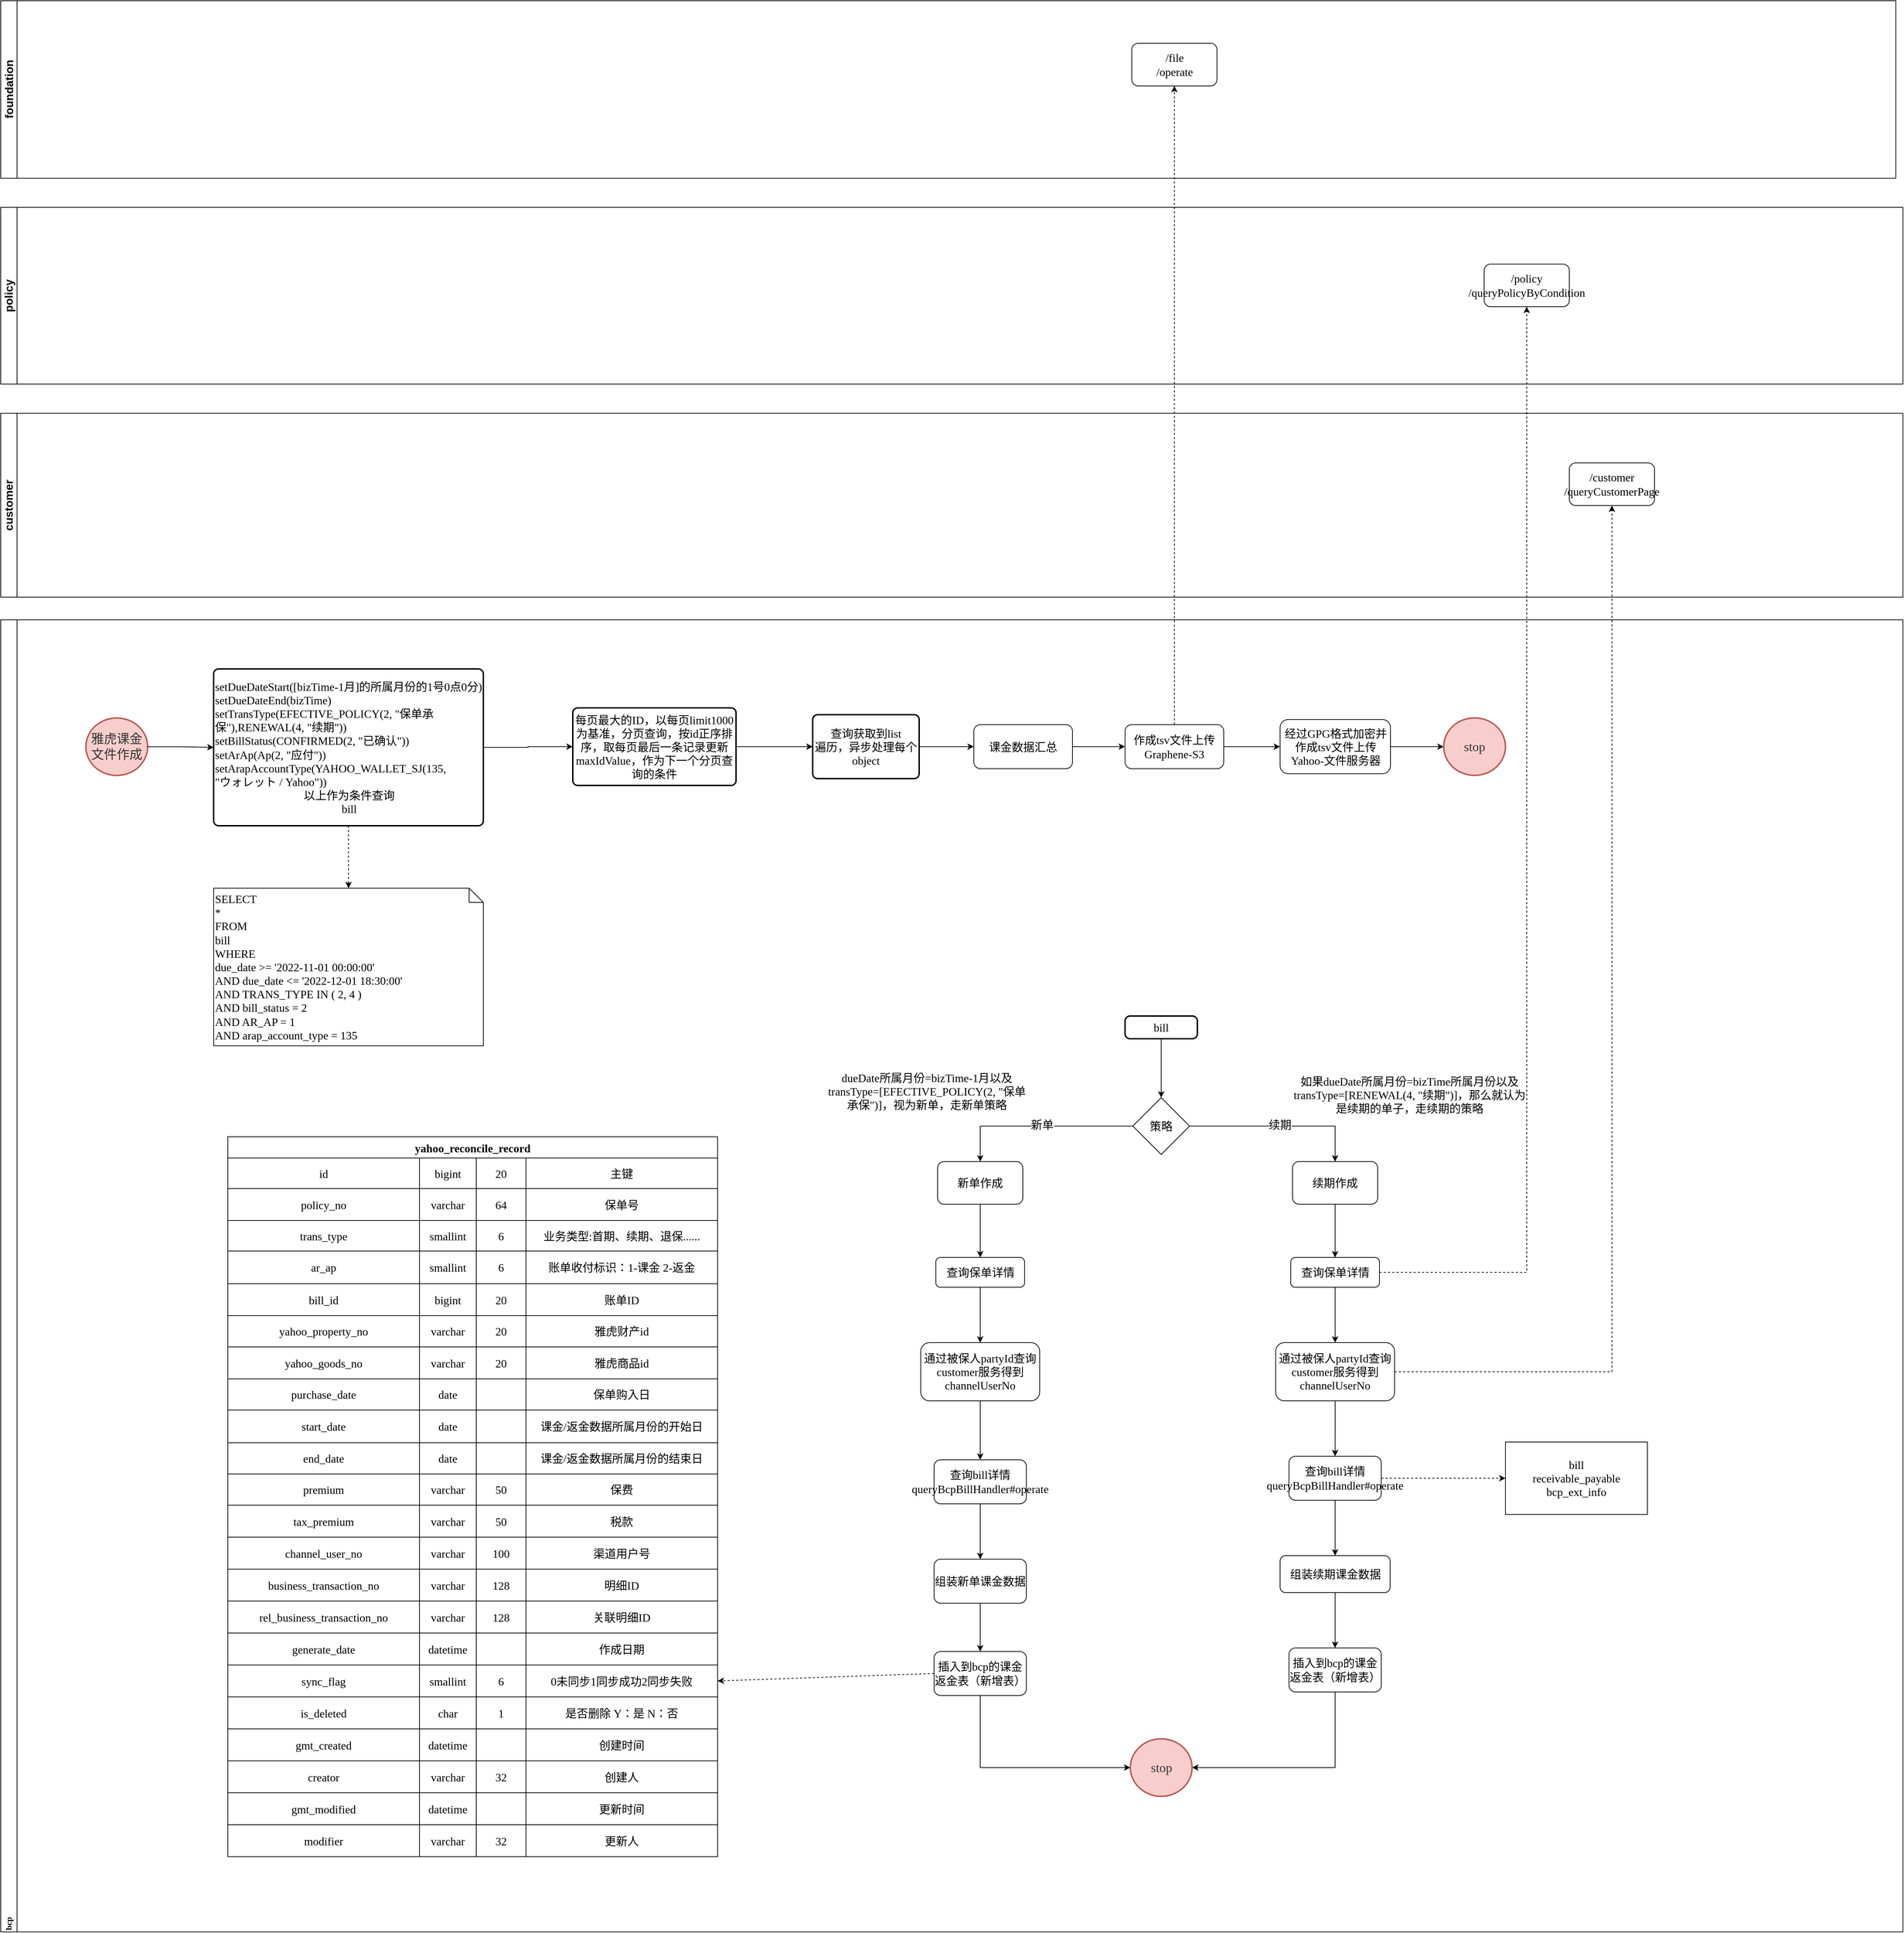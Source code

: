 <mxfile version="20.5.3" type="embed"><diagram name="Page-1" id="c7558073-3199-34d8-9f00-42111426c3f3"><mxGraphModel dx="5940" dy="5294" grid="1" gridSize="10" guides="1" tooltips="1" connect="1" arrows="1" fold="1" page="1" pageScale="1" pageWidth="826" pageHeight="1169" background="none" math="0" shadow="0"><root><mxCell id="0"/><mxCell id="1" parent="0"/><UserObject label="bcp" id="98"><mxCell style="swimlane;horizontal=0;whiteSpace=wrap;html=1;fontFamily=Lucida Console;verticalAlign=middle;align=left;" parent="1" vertex="1"><mxGeometry x="20" y="762" width="2680" height="1848" as="geometry"/></mxCell></UserObject><mxCell id="239" style="edgeStyle=orthogonalEdgeStyle;rounded=0;orthogonalLoop=1;jettySize=auto;html=1;entryX=0.5;entryY=0;entryDx=0;entryDy=0;fontSize=16;fontFamily=Lucida Console;" parent="98" source="230" target="238" edge="1"><mxGeometry relative="1" as="geometry"/></mxCell><mxCell id="240" value="&lt;font style=&quot;font-size: 16px;&quot;&gt;新单&lt;/font&gt;" style="edgeLabel;html=1;align=center;verticalAlign=middle;resizable=0;points=[];" parent="239" vertex="1" connectable="0"><mxGeometry x="-0.034" y="-2" relative="1" as="geometry"><mxPoint as="offset"/></mxGeometry></mxCell><mxCell id="242" style="edgeStyle=orthogonalEdgeStyle;rounded=0;orthogonalLoop=1;jettySize=auto;html=1;exitX=1;exitY=0.5;exitDx=0;exitDy=0;entryX=0.5;entryY=0;entryDx=0;entryDy=0;" parent="98" source="230" target="241" edge="1"><mxGeometry relative="1" as="geometry"/></mxCell><mxCell id="243" value="&lt;font face=&quot;Lucida Console&quot; style=&quot;font-size: 16px;&quot;&gt;续期&lt;/font&gt;" style="edgeLabel;html=1;align=center;verticalAlign=middle;resizable=0;points=[];" parent="242" vertex="1" connectable="0"><mxGeometry x="-0.004" y="2" relative="1" as="geometry"><mxPoint as="offset"/></mxGeometry></mxCell><mxCell id="230" value="策略" style="rhombus;whiteSpace=wrap;html=1;fontSize=16;fontFamily=Lucida Console;" parent="98" vertex="1"><mxGeometry x="1595" y="673" width="80" height="80" as="geometry"/></mxCell><mxCell id="237" style="edgeStyle=orthogonalEdgeStyle;rounded=0;orthogonalLoop=1;jettySize=auto;html=1;entryX=0.5;entryY=0;entryDx=0;entryDy=0;exitX=0.5;exitY=1;exitDx=0;exitDy=0;" parent="98" source="256" target="230" edge="1"><mxGeometry relative="1" as="geometry"><mxPoint x="1635.1" y="625" as="sourcePoint"/></mxGeometry></mxCell><mxCell id="259" value="" style="edgeStyle=orthogonalEdgeStyle;rounded=0;orthogonalLoop=1;jettySize=auto;html=1;fontSize=16;" parent="98" source="238" target="258" edge="1"><mxGeometry relative="1" as="geometry"/></mxCell><mxCell id="238" value="新单作成" style="rounded=1;whiteSpace=wrap;html=1;fontFamily=Lucida Console;fontSize=16;" parent="98" vertex="1"><mxGeometry x="1320" y="763" width="120" height="60" as="geometry"/></mxCell><mxCell id="245" style="edgeStyle=orthogonalEdgeStyle;rounded=0;orthogonalLoop=1;jettySize=auto;html=1;entryX=0.5;entryY=0;entryDx=0;entryDy=0;" parent="98" source="241" target="428" edge="1"><mxGeometry relative="1" as="geometry"><mxPoint x="1880" y="898" as="targetPoint"/></mxGeometry></mxCell><mxCell id="241" value="续期作成" style="rounded=1;whiteSpace=wrap;html=1;fontSize=16;fontFamily=Lucida Console;" parent="98" vertex="1"><mxGeometry x="1820" y="763" width="120" height="60" as="geometry"/></mxCell><mxCell id="432" value="" style="edgeStyle=none;rounded=0;orthogonalLoop=1;jettySize=auto;html=1;fontFamily=Lucida Console;fontSize=16;" parent="98" source="248" target="253" edge="1"><mxGeometry relative="1" as="geometry"/></mxCell><mxCell id="248" value="课金数据汇总" style="rounded=1;whiteSpace=wrap;html=1;fontSize=16;fontFamily=Lucida Console;" parent="98" vertex="1"><mxGeometry x="1371" y="147.58" width="139" height="62" as="geometry"/></mxCell><mxCell id="221" value="&lt;font color=&quot;#323232&quot;&gt;&lt;span style=&quot;font-size: 18px; background-color: rgba(255, 255, 255, 0.01);&quot;&gt;雅虎课金文件作成&lt;/span&gt;&lt;/font&gt;" style="strokeWidth=2;html=1;shape=mxgraph.flowchart.start_2;whiteSpace=wrap;fillColor=#f8cecc;strokeColor=#b85450;fontFamily=Lucida Console;" parent="98" vertex="1"><mxGeometry x="120" y="138.2" width="87" height="81" as="geometry"/></mxCell><mxCell id="223" style="edgeStyle=orthogonalEdgeStyle;rounded=0;orthogonalLoop=1;jettySize=auto;html=1;entryX=0;entryY=0.5;entryDx=0;entryDy=0;" parent="98" source="221" target="270" edge="1"><mxGeometry relative="1" as="geometry"><mxPoint x="303" y="142" as="targetPoint"/></mxGeometry></mxCell><mxCell id="433" value="" style="edgeStyle=none;rounded=0;orthogonalLoop=1;jettySize=auto;html=1;fontFamily=Lucida Console;fontSize=16;" parent="98" source="253" target="254" edge="1"><mxGeometry relative="1" as="geometry"/></mxCell><mxCell id="253" value="作成tsv文件上传Graphene-S3" style="rounded=1;whiteSpace=wrap;html=1;fontSize=16;fontFamily=Lucida Console;" parent="98" vertex="1"><mxGeometry x="1584.07" y="147.58" width="139" height="62" as="geometry"/></mxCell><mxCell id="438" value="" style="edgeStyle=orthogonalEdgeStyle;rounded=0;orthogonalLoop=1;jettySize=auto;html=1;fontFamily=Lucida Console;fontSize=16;" parent="98" source="254" target="437" edge="1"><mxGeometry relative="1" as="geometry"/></mxCell><mxCell id="254" value="经过GPG格式加密并作成tsv文件上传Yahoo-文件服务器" style="rounded=1;whiteSpace=wrap;html=1;fontSize=16;fontFamily=Lucida Console;" parent="98" vertex="1"><mxGeometry x="1802.5" y="140.35" width="155.5" height="76.43" as="geometry"/></mxCell><mxCell id="256" value="&lt;div class=&quot;mind-clipboard&quot; style=&quot;font-size: 16px;&quot;&gt;&lt;div style=&quot;font-size: 16px;&quot;&gt;bill&lt;/div&gt;&lt;/div&gt;" style="rounded=1;whiteSpace=wrap;html=1;absoluteArcSize=1;arcSize=14;strokeWidth=2;fontFamily=Lucida Console;fontSize=16;" parent="98" vertex="1"><mxGeometry x="1584.07" y="558" width="101.87" height="32" as="geometry"/></mxCell><mxCell id="403" value="" style="edgeStyle=orthogonalEdgeStyle;rounded=0;orthogonalLoop=1;jettySize=auto;html=1;fontFamily=Lucida Console;fontSize=13;" parent="98" source="258" target="402" edge="1"><mxGeometry relative="1" as="geometry"/></mxCell><mxCell id="258" value="查询保单详情" style="rounded=1;whiteSpace=wrap;html=1;fontFamily=Lucida Console;fontSize=16;" parent="98" vertex="1"><mxGeometry x="1317.5" y="898" width="125" height="42" as="geometry"/></mxCell><mxCell id="453" value="" style="rounded=0;orthogonalLoop=1;jettySize=auto;html=1;fontFamily=Lucida Console;fontSize=16;dashed=1;" parent="98" source="270" target="452" edge="1"><mxGeometry relative="1" as="geometry"/></mxCell><mxCell id="270" value="&lt;div class=&quot;mind-clipboard&quot; style=&quot;font-size: 16px;&quot;&gt;setDueDateStart([bizTime-1月]的所属月份的1号0点0分)&lt;br&gt;setDueDateEnd(bizTime)&lt;br&gt;setTransType(EFECTIVE_POLICY(2, &quot;保单承保&quot;),RENEWAL(4, &quot;续期&quot;))&lt;div style=&quot;font-size: 16px;&quot;&gt;setBillStatus(CONFIRMED(2, &quot;已确认&quot;))&lt;br&gt;setArAp(Ap(2, &quot;应付&quot;))&lt;br style=&quot;font-size: 16px;&quot;&gt;&lt;/div&gt;&lt;div style=&quot;font-size: 16px;&quot;&gt;setArapAccountType(YAHOO_WALLET_SJ(135,&lt;br&gt;&quot;ウォレット / Yahoo&quot;))&lt;br style=&quot;font-size: 16px;&quot;&gt;&lt;/div&gt;&lt;div style=&quot;text-align: center; font-size: 16px;&quot;&gt;以上作为条件查询&lt;/div&gt;&lt;div style=&quot;text-align: center; font-size: 16px;&quot;&gt;bill&lt;/div&gt;&lt;/div&gt;" style="rounded=1;whiteSpace=wrap;html=1;absoluteArcSize=1;arcSize=14;strokeWidth=2;fontFamily=Lucida Console;align=left;fontSize=16;" parent="98" vertex="1"><mxGeometry x="300" y="69.16" width="380" height="220.84" as="geometry"/></mxCell><mxCell id="272" value="&lt;div class=&quot;mind-clipboard&quot; style=&quot;font-size: 16px;&quot;&gt;&lt;div class=&quot;mind-clipboard&quot; style=&quot;font-size: 16px;&quot;&gt;每页最大的ID，以每页limit1000为基准，分页查询，按id正序排序，取每页最后一条记录更新maxIdValue，作为下一个分页查询的条件&lt;br style=&quot;font-size: 16px;&quot;&gt;&lt;/div&gt;&lt;/div&gt;" style="rounded=1;whiteSpace=wrap;html=1;absoluteArcSize=1;arcSize=14;strokeWidth=2;fontFamily=Lucida Console;fontSize=16;" parent="98" vertex="1"><mxGeometry x="806" y="123.95" width="230" height="109.25" as="geometry"/></mxCell><mxCell id="269" style="edgeStyle=orthogonalEdgeStyle;rounded=0;orthogonalLoop=1;jettySize=auto;html=1;entryX=0;entryY=0.5;entryDx=0;entryDy=0;" parent="98" source="270" target="272" edge="1"><mxGeometry relative="1" as="geometry"/></mxCell><mxCell id="431" value="" style="edgeStyle=none;rounded=0;orthogonalLoop=1;jettySize=auto;html=1;fontFamily=Lucida Console;fontSize=16;" parent="98" source="273" target="248" edge="1"><mxGeometry relative="1" as="geometry"/></mxCell><mxCell id="273" value="&lt;div class=&quot;mind-clipboard&quot; style=&quot;font-size: 16px;&quot;&gt;查询获取到list&lt;div style=&quot;font-size: 16px;&quot;&gt;遍历，异步处理每个object&lt;/div&gt;&lt;/div&gt;" style="rounded=1;whiteSpace=wrap;html=1;absoluteArcSize=1;arcSize=14;strokeWidth=2;fontFamily=Lucida Console;fontSize=16;" parent="98" vertex="1"><mxGeometry x="1144" y="133.57" width="150" height="90" as="geometry"/></mxCell><mxCell id="271" value="" style="edgeStyle=orthogonalEdgeStyle;rounded=0;orthogonalLoop=1;jettySize=auto;html=1;" parent="98" source="272" target="273" edge="1"><mxGeometry relative="1" as="geometry"/></mxCell><mxCell id="274" value="dueDate所属月份=bizTime-1月以及transType=[EFECTIVE_POLICY(2, &quot;保单承保&quot;)]，视为新单，走新单策略" style="text;html=1;strokeColor=none;fillColor=none;align=center;verticalAlign=middle;whiteSpace=wrap;rounded=0;fontSize=16;fontFamily=Lucida Console;" parent="98" vertex="1"><mxGeometry x="1160" y="603" width="290" height="122" as="geometry"/></mxCell><mxCell id="275" value="如果dueDate所属月份=bizTime所属月份以及transType=[RENEWAL(4, &quot;续期&quot;)]，那么就认为是续期的单子，走续期的策略" style="text;html=1;strokeColor=none;fillColor=none;align=center;verticalAlign=middle;whiteSpace=wrap;rounded=0;fontSize=16;fontFamily=Lucida Console;" parent="98" vertex="1"><mxGeometry x="1820" y="613" width="330" height="112" as="geometry"/></mxCell><mxCell id="276" value="yahoo_reconcile_record" style="shape=table;startSize=30;container=1;collapsible=0;childLayout=tableLayout;fontStyle=1;align=center;fontFamily=Lucida Console;fontSize=16;" parent="98" vertex="1"><mxGeometry x="320" y="728" width="690" height="1014" as="geometry"/></mxCell><mxCell id="277" value="" style="shape=tableRow;horizontal=0;startSize=0;swimlaneHead=0;swimlaneBody=0;top=0;left=0;bottom=0;right=0;collapsible=0;dropTarget=0;fillColor=none;points=[[0,0.5],[1,0.5]];portConstraint=eastwest;fontFamily=Lucida Console;fontSize=16;" parent="276" vertex="1"><mxGeometry y="30" width="690" height="43" as="geometry"/></mxCell><mxCell id="278" value="&lt;table width=&quot;108&quot; cellspacing=&quot;0&quot; cellpadding=&quot;0&quot; border=&quot;0&quot;&gt;&lt;tbody&gt;&lt;tr style=&quot;height:14.4pt&quot; height=&quot;19&quot;&gt;&lt;td style=&quot;height:14.4pt;width:81pt&quot; width=&quot;108&quot; height=&quot;19&quot;&gt;id&lt;/td&gt;&lt;/tr&gt;&lt;/tbody&gt;&lt;/table&gt;" style="shape=partialRectangle;html=1;whiteSpace=wrap;connectable=0;fillColor=none;top=0;left=0;bottom=0;right=0;overflow=hidden;fontFamily=Lucida Console;fontSize=16;" parent="277" vertex="1"><mxGeometry width="270" height="43" as="geometry"><mxRectangle width="270" height="43" as="alternateBounds"/></mxGeometry></mxCell><mxCell id="279" value="bigint" style="shape=partialRectangle;html=1;whiteSpace=wrap;connectable=0;fillColor=none;top=0;left=0;bottom=0;right=0;overflow=hidden;fontFamily=Lucida Console;fontSize=16;" parent="277" vertex="1"><mxGeometry x="270" width="80" height="43" as="geometry"><mxRectangle width="80" height="43" as="alternateBounds"/></mxGeometry></mxCell><mxCell id="280" value="20" style="shape=partialRectangle;html=1;whiteSpace=wrap;connectable=0;fillColor=none;top=0;left=0;bottom=0;right=0;overflow=hidden;fontFamily=Lucida Console;fontSize=16;" parent="277" vertex="1"><mxGeometry x="350" width="70" height="43" as="geometry"><mxRectangle width="70" height="43" as="alternateBounds"/></mxGeometry></mxCell><mxCell id="293" value="主键" style="shape=partialRectangle;html=1;whiteSpace=wrap;connectable=0;fillColor=none;top=0;left=0;bottom=0;right=0;overflow=hidden;fontFamily=Lucida Console;fontSize=16;" parent="277" vertex="1"><mxGeometry x="420" width="270" height="43" as="geometry"><mxRectangle width="270" height="43" as="alternateBounds"/></mxGeometry></mxCell><mxCell id="281" value="" style="shape=tableRow;horizontal=0;startSize=0;swimlaneHead=0;swimlaneBody=0;top=0;left=0;bottom=0;right=0;collapsible=0;dropTarget=0;fillColor=none;points=[[0,0.5],[1,0.5]];portConstraint=eastwest;fontFamily=Lucida Console;fontSize=16;" parent="276" vertex="1"><mxGeometry y="73" width="690" height="45" as="geometry"/></mxCell><mxCell id="282" value="policy_no" style="shape=partialRectangle;html=1;whiteSpace=wrap;connectable=0;fillColor=none;top=0;left=0;bottom=0;right=0;overflow=hidden;fontFamily=Lucida Console;fontSize=16;" parent="281" vertex="1"><mxGeometry width="270" height="45" as="geometry"><mxRectangle width="270" height="45" as="alternateBounds"/></mxGeometry></mxCell><mxCell id="283" value="varchar" style="shape=partialRectangle;html=1;whiteSpace=wrap;connectable=0;fillColor=none;top=0;left=0;bottom=0;right=0;overflow=hidden;fontFamily=Lucida Console;fontSize=16;" parent="281" vertex="1"><mxGeometry x="270" width="80" height="45" as="geometry"><mxRectangle width="80" height="45" as="alternateBounds"/></mxGeometry></mxCell><mxCell id="284" value="64" style="shape=partialRectangle;html=1;whiteSpace=wrap;connectable=0;fillColor=none;top=0;left=0;bottom=0;right=0;overflow=hidden;fontFamily=Lucida Console;fontSize=16;" parent="281" vertex="1"><mxGeometry x="350" width="70" height="45" as="geometry"><mxRectangle width="70" height="45" as="alternateBounds"/></mxGeometry></mxCell><mxCell id="294" value="保单号" style="shape=partialRectangle;html=1;whiteSpace=wrap;connectable=0;fillColor=none;top=0;left=0;bottom=0;right=0;overflow=hidden;fontFamily=Lucida Console;fontSize=16;" parent="281" vertex="1"><mxGeometry x="420" width="270" height="45" as="geometry"><mxRectangle width="270" height="45" as="alternateBounds"/></mxGeometry></mxCell><mxCell id="285" value="" style="shape=tableRow;horizontal=0;startSize=0;swimlaneHead=0;swimlaneBody=0;top=0;left=0;bottom=0;right=0;collapsible=0;dropTarget=0;fillColor=none;points=[[0,0.5],[1,0.5]];portConstraint=eastwest;fontFamily=Lucida Console;fontSize=16;" parent="276" vertex="1"><mxGeometry y="118" width="690" height="43" as="geometry"/></mxCell><mxCell id="286" value="&lt;table width=&quot;108&quot; cellspacing=&quot;0&quot; cellpadding=&quot;0&quot; border=&quot;0&quot;&gt;&lt;tbody&gt;&lt;tr style=&quot;height:14.4pt&quot; height=&quot;19&quot;&gt;  &lt;td style=&quot;height:14.4pt;width:81pt&quot; width=&quot;108&quot; height=&quot;19&quot;&gt;trans_type&lt;/td&gt;&lt;/tr&gt;&lt;/tbody&gt;&lt;/table&gt;" style="shape=partialRectangle;html=1;whiteSpace=wrap;connectable=0;fillColor=none;top=0;left=0;bottom=0;right=0;overflow=hidden;fontFamily=Lucida Console;fontSize=16;" parent="285" vertex="1"><mxGeometry width="270" height="43" as="geometry"><mxRectangle width="270" height="43" as="alternateBounds"/></mxGeometry></mxCell><mxCell id="287" value="smallint" style="shape=partialRectangle;html=1;whiteSpace=wrap;connectable=0;fillColor=none;top=0;left=0;bottom=0;right=0;overflow=hidden;fontFamily=Lucida Console;fontSize=16;" parent="285" vertex="1"><mxGeometry x="270" width="80" height="43" as="geometry"><mxRectangle width="80" height="43" as="alternateBounds"/></mxGeometry></mxCell><mxCell id="288" value="6" style="shape=partialRectangle;html=1;whiteSpace=wrap;connectable=0;fillColor=none;top=0;left=0;bottom=0;right=0;overflow=hidden;fontFamily=Lucida Console;fontSize=16;" parent="285" vertex="1"><mxGeometry x="350" width="70" height="43" as="geometry"><mxRectangle width="70" height="43" as="alternateBounds"/></mxGeometry></mxCell><mxCell id="295" value="业务类型:首期、续期、退保......" style="shape=partialRectangle;html=1;whiteSpace=wrap;connectable=0;fillColor=none;top=0;left=0;bottom=0;right=0;overflow=hidden;fontFamily=Lucida Console;fontSize=16;" parent="285" vertex="1"><mxGeometry x="420" width="270" height="43" as="geometry"><mxRectangle width="270" height="43" as="alternateBounds"/></mxGeometry></mxCell><mxCell id="296" style="shape=tableRow;horizontal=0;startSize=0;swimlaneHead=0;swimlaneBody=0;top=0;left=0;bottom=0;right=0;collapsible=0;dropTarget=0;fillColor=none;points=[[0,0.5],[1,0.5]];portConstraint=eastwest;fontFamily=Lucida Console;fontSize=16;" parent="276" vertex="1"><mxGeometry y="161" width="690" height="46" as="geometry"/></mxCell><mxCell id="297" value="ar_ap" style="shape=partialRectangle;html=1;whiteSpace=wrap;connectable=0;fillColor=none;top=0;left=0;bottom=0;right=0;overflow=hidden;fontFamily=Lucida Console;fontSize=16;" parent="296" vertex="1"><mxGeometry width="270" height="46" as="geometry"><mxRectangle width="270" height="46" as="alternateBounds"/></mxGeometry></mxCell><mxCell id="298" value="smallint" style="shape=partialRectangle;html=1;whiteSpace=wrap;connectable=0;fillColor=none;top=0;left=0;bottom=0;right=0;overflow=hidden;fontFamily=Lucida Console;fontSize=16;" parent="296" vertex="1"><mxGeometry x="270" width="80" height="46" as="geometry"><mxRectangle width="80" height="46" as="alternateBounds"/></mxGeometry></mxCell><mxCell id="299" value="6" style="shape=partialRectangle;html=1;whiteSpace=wrap;connectable=0;fillColor=none;top=0;left=0;bottom=0;right=0;overflow=hidden;fontFamily=Lucida Console;fontSize=16;" parent="296" vertex="1"><mxGeometry x="350" width="70" height="46" as="geometry"><mxRectangle width="70" height="46" as="alternateBounds"/></mxGeometry></mxCell><mxCell id="300" value="账单收付标识：1-课金 2-返金" style="shape=partialRectangle;html=1;whiteSpace=wrap;connectable=0;fillColor=none;top=0;left=0;bottom=0;right=0;overflow=hidden;fontFamily=Lucida Console;fontSize=16;" parent="296" vertex="1"><mxGeometry x="420" width="270" height="46" as="geometry"><mxRectangle width="270" height="46" as="alternateBounds"/></mxGeometry></mxCell><mxCell id="301" style="shape=tableRow;horizontal=0;startSize=0;swimlaneHead=0;swimlaneBody=0;top=0;left=0;bottom=0;right=0;collapsible=0;dropTarget=0;fillColor=none;points=[[0,0.5],[1,0.5]];portConstraint=eastwest;fontFamily=Lucida Console;fontSize=16;" parent="276" vertex="1"><mxGeometry y="207" width="690" height="45" as="geometry"/></mxCell><mxCell id="302" value="bill_id" style="shape=partialRectangle;html=1;whiteSpace=wrap;connectable=0;fillColor=none;top=0;left=0;bottom=0;right=0;overflow=hidden;fontFamily=Lucida Console;fontSize=16;" parent="301" vertex="1"><mxGeometry width="270" height="45" as="geometry"><mxRectangle width="270" height="45" as="alternateBounds"/></mxGeometry></mxCell><mxCell id="303" value="bigint" style="shape=partialRectangle;html=1;whiteSpace=wrap;connectable=0;fillColor=none;top=0;left=0;bottom=0;right=0;overflow=hidden;fontFamily=Lucida Console;fontSize=16;" parent="301" vertex="1"><mxGeometry x="270" width="80" height="45" as="geometry"><mxRectangle width="80" height="45" as="alternateBounds"/></mxGeometry></mxCell><mxCell id="304" value="20" style="shape=partialRectangle;html=1;whiteSpace=wrap;connectable=0;fillColor=none;top=0;left=0;bottom=0;right=0;overflow=hidden;fontFamily=Lucida Console;fontSize=16;" parent="301" vertex="1"><mxGeometry x="350" width="70" height="45" as="geometry"><mxRectangle width="70" height="45" as="alternateBounds"/></mxGeometry></mxCell><mxCell id="305" value="账单ID" style="shape=partialRectangle;html=1;whiteSpace=wrap;connectable=0;fillColor=none;top=0;left=0;bottom=0;right=0;overflow=hidden;fontFamily=Lucida Console;fontSize=16;" parent="301" vertex="1"><mxGeometry x="420" width="270" height="45" as="geometry"><mxRectangle width="270" height="45" as="alternateBounds"/></mxGeometry></mxCell><mxCell id="306" style="shape=tableRow;horizontal=0;startSize=0;swimlaneHead=0;swimlaneBody=0;top=0;left=0;bottom=0;right=0;collapsible=0;dropTarget=0;fillColor=none;points=[[0,0.5],[1,0.5]];portConstraint=eastwest;fontFamily=Lucida Console;fontSize=16;" parent="276" vertex="1"><mxGeometry y="252" width="690" height="44" as="geometry"/></mxCell><mxCell id="307" value="yahoo_property_no" style="shape=partialRectangle;html=1;whiteSpace=wrap;connectable=0;fillColor=none;top=0;left=0;bottom=0;right=0;overflow=hidden;fontFamily=Lucida Console;fontSize=16;" parent="306" vertex="1"><mxGeometry width="270" height="44" as="geometry"><mxRectangle width="270" height="44" as="alternateBounds"/></mxGeometry></mxCell><mxCell id="308" value="varchar" style="shape=partialRectangle;html=1;whiteSpace=wrap;connectable=0;fillColor=none;top=0;left=0;bottom=0;right=0;overflow=hidden;fontFamily=Lucida Console;fontSize=16;" parent="306" vertex="1"><mxGeometry x="270" width="80" height="44" as="geometry"><mxRectangle width="80" height="44" as="alternateBounds"/></mxGeometry></mxCell><mxCell id="309" value="20" style="shape=partialRectangle;html=1;whiteSpace=wrap;connectable=0;fillColor=none;top=0;left=0;bottom=0;right=0;overflow=hidden;fontFamily=Lucida Console;fontSize=16;" parent="306" vertex="1"><mxGeometry x="350" width="70" height="44" as="geometry"><mxRectangle width="70" height="44" as="alternateBounds"/></mxGeometry></mxCell><mxCell id="310" value="雅虎财产id" style="shape=partialRectangle;html=1;whiteSpace=wrap;connectable=0;fillColor=none;top=0;left=0;bottom=0;right=0;overflow=hidden;fontFamily=Lucida Console;fontSize=16;" parent="306" vertex="1"><mxGeometry x="420" width="270" height="44" as="geometry"><mxRectangle width="270" height="44" as="alternateBounds"/></mxGeometry></mxCell><mxCell id="311" style="shape=tableRow;horizontal=0;startSize=0;swimlaneHead=0;swimlaneBody=0;top=0;left=0;bottom=0;right=0;collapsible=0;dropTarget=0;fillColor=none;points=[[0,0.5],[1,0.5]];portConstraint=eastwest;fontFamily=Lucida Console;fontSize=16;" parent="276" vertex="1"><mxGeometry y="296" width="690" height="45" as="geometry"/></mxCell><mxCell id="312" value="yahoo_goods_no" style="shape=partialRectangle;html=1;whiteSpace=wrap;connectable=0;fillColor=none;top=0;left=0;bottom=0;right=0;overflow=hidden;fontFamily=Lucida Console;fontSize=16;" parent="311" vertex="1"><mxGeometry width="270" height="45" as="geometry"><mxRectangle width="270" height="45" as="alternateBounds"/></mxGeometry></mxCell><mxCell id="313" value="varchar" style="shape=partialRectangle;html=1;whiteSpace=wrap;connectable=0;fillColor=none;top=0;left=0;bottom=0;right=0;overflow=hidden;fontFamily=Lucida Console;fontSize=16;" parent="311" vertex="1"><mxGeometry x="270" width="80" height="45" as="geometry"><mxRectangle width="80" height="45" as="alternateBounds"/></mxGeometry></mxCell><mxCell id="314" value="20" style="shape=partialRectangle;html=1;whiteSpace=wrap;connectable=0;fillColor=none;top=0;left=0;bottom=0;right=0;overflow=hidden;fontFamily=Lucida Console;fontSize=16;" parent="311" vertex="1"><mxGeometry x="350" width="70" height="45" as="geometry"><mxRectangle width="70" height="45" as="alternateBounds"/></mxGeometry></mxCell><mxCell id="315" value="雅虎商品id" style="shape=partialRectangle;html=1;whiteSpace=wrap;connectable=0;fillColor=none;top=0;left=0;bottom=0;right=0;overflow=hidden;fontFamily=Lucida Console;fontSize=16;" parent="311" vertex="1"><mxGeometry x="420" width="270" height="45" as="geometry"><mxRectangle width="270" height="45" as="alternateBounds"/></mxGeometry></mxCell><mxCell id="316" style="shape=tableRow;horizontal=0;startSize=0;swimlaneHead=0;swimlaneBody=0;top=0;left=0;bottom=0;right=0;collapsible=0;dropTarget=0;fillColor=none;points=[[0,0.5],[1,0.5]];portConstraint=eastwest;fontFamily=Lucida Console;fontSize=16;" parent="276" vertex="1"><mxGeometry y="341" width="690" height="44" as="geometry"/></mxCell><mxCell id="317" value="purchase_date" style="shape=partialRectangle;html=1;whiteSpace=wrap;connectable=0;fillColor=none;top=0;left=0;bottom=0;right=0;overflow=hidden;fontFamily=Lucida Console;fontSize=16;" parent="316" vertex="1"><mxGeometry width="270" height="44" as="geometry"><mxRectangle width="270" height="44" as="alternateBounds"/></mxGeometry></mxCell><mxCell id="318" value="date" style="shape=partialRectangle;html=1;whiteSpace=wrap;connectable=0;fillColor=none;top=0;left=0;bottom=0;right=0;overflow=hidden;fontFamily=Lucida Console;fontSize=16;" parent="316" vertex="1"><mxGeometry x="270" width="80" height="44" as="geometry"><mxRectangle width="80" height="44" as="alternateBounds"/></mxGeometry></mxCell><mxCell id="319" style="shape=partialRectangle;html=1;whiteSpace=wrap;connectable=0;fillColor=none;top=0;left=0;bottom=0;right=0;overflow=hidden;fontFamily=Lucida Console;fontSize=16;" parent="316" vertex="1"><mxGeometry x="350" width="70" height="44" as="geometry"><mxRectangle width="70" height="44" as="alternateBounds"/></mxGeometry></mxCell><mxCell id="320" value="保单购入日" style="shape=partialRectangle;html=1;whiteSpace=wrap;connectable=0;fillColor=none;top=0;left=0;bottom=0;right=0;overflow=hidden;fontFamily=Lucida Console;fontSize=16;" parent="316" vertex="1"><mxGeometry x="420" width="270" height="44" as="geometry"><mxRectangle width="270" height="44" as="alternateBounds"/></mxGeometry></mxCell><mxCell id="321" style="shape=tableRow;horizontal=0;startSize=0;swimlaneHead=0;swimlaneBody=0;top=0;left=0;bottom=0;right=0;collapsible=0;dropTarget=0;fillColor=none;points=[[0,0.5],[1,0.5]];portConstraint=eastwest;fontFamily=Lucida Console;fontSize=16;" parent="276" vertex="1"><mxGeometry y="385" width="690" height="46" as="geometry"/></mxCell><mxCell id="322" value="start_date" style="shape=partialRectangle;html=1;whiteSpace=wrap;connectable=0;fillColor=none;top=0;left=0;bottom=0;right=0;overflow=hidden;fontFamily=Lucida Console;fontSize=16;" parent="321" vertex="1"><mxGeometry width="270" height="46" as="geometry"><mxRectangle width="270" height="46" as="alternateBounds"/></mxGeometry></mxCell><mxCell id="323" value="date" style="shape=partialRectangle;html=1;whiteSpace=wrap;connectable=0;fillColor=none;top=0;left=0;bottom=0;right=0;overflow=hidden;fontFamily=Lucida Console;fontSize=16;" parent="321" vertex="1"><mxGeometry x="270" width="80" height="46" as="geometry"><mxRectangle width="80" height="46" as="alternateBounds"/></mxGeometry></mxCell><mxCell id="324" style="shape=partialRectangle;html=1;whiteSpace=wrap;connectable=0;fillColor=none;top=0;left=0;bottom=0;right=0;overflow=hidden;fontFamily=Lucida Console;fontSize=16;" parent="321" vertex="1"><mxGeometry x="350" width="70" height="46" as="geometry"><mxRectangle width="70" height="46" as="alternateBounds"/></mxGeometry></mxCell><mxCell id="325" value="课金/返金数据所属月份的开始日" style="shape=partialRectangle;html=1;whiteSpace=wrap;connectable=0;fillColor=none;top=0;left=0;bottom=0;right=0;overflow=hidden;fontFamily=Lucida Console;fontSize=16;" parent="321" vertex="1"><mxGeometry x="420" width="270" height="46" as="geometry"><mxRectangle width="270" height="46" as="alternateBounds"/></mxGeometry></mxCell><mxCell id="326" style="shape=tableRow;horizontal=0;startSize=0;swimlaneHead=0;swimlaneBody=0;top=0;left=0;bottom=0;right=0;collapsible=0;dropTarget=0;fillColor=none;points=[[0,0.5],[1,0.5]];portConstraint=eastwest;fontFamily=Lucida Console;fontSize=16;" parent="276" vertex="1"><mxGeometry y="431" width="690" height="44" as="geometry"/></mxCell><mxCell id="327" value="end_date" style="shape=partialRectangle;html=1;whiteSpace=wrap;connectable=0;fillColor=none;top=0;left=0;bottom=0;right=0;overflow=hidden;fontFamily=Lucida Console;fontSize=16;" parent="326" vertex="1"><mxGeometry width="270" height="44" as="geometry"><mxRectangle width="270" height="44" as="alternateBounds"/></mxGeometry></mxCell><mxCell id="328" value="date" style="shape=partialRectangle;html=1;whiteSpace=wrap;connectable=0;fillColor=none;top=0;left=0;bottom=0;right=0;overflow=hidden;fontFamily=Lucida Console;fontSize=16;" parent="326" vertex="1"><mxGeometry x="270" width="80" height="44" as="geometry"><mxRectangle width="80" height="44" as="alternateBounds"/></mxGeometry></mxCell><mxCell id="329" style="shape=partialRectangle;html=1;whiteSpace=wrap;connectable=0;fillColor=none;top=0;left=0;bottom=0;right=0;overflow=hidden;fontFamily=Lucida Console;fontSize=16;" parent="326" vertex="1"><mxGeometry x="350" width="70" height="44" as="geometry"><mxRectangle width="70" height="44" as="alternateBounds"/></mxGeometry></mxCell><mxCell id="330" value="课金/返金数据所属月份的结束日" style="shape=partialRectangle;html=1;whiteSpace=wrap;connectable=0;fillColor=none;top=0;left=0;bottom=0;right=0;overflow=hidden;fontFamily=Lucida Console;fontSize=16;" parent="326" vertex="1"><mxGeometry x="420" width="270" height="44" as="geometry"><mxRectangle width="270" height="44" as="alternateBounds"/></mxGeometry></mxCell><mxCell id="331" style="shape=tableRow;horizontal=0;startSize=0;swimlaneHead=0;swimlaneBody=0;top=0;left=0;bottom=0;right=0;collapsible=0;dropTarget=0;fillColor=none;points=[[0,0.5],[1,0.5]];portConstraint=eastwest;fontFamily=Lucida Console;fontSize=16;" parent="276" vertex="1"><mxGeometry y="475" width="690" height="44" as="geometry"/></mxCell><mxCell id="332" value="premium" style="shape=partialRectangle;html=1;whiteSpace=wrap;connectable=0;fillColor=none;top=0;left=0;bottom=0;right=0;overflow=hidden;fontFamily=Lucida Console;fontSize=16;" parent="331" vertex="1"><mxGeometry width="270" height="44" as="geometry"><mxRectangle width="270" height="44" as="alternateBounds"/></mxGeometry></mxCell><mxCell id="333" value="varchar" style="shape=partialRectangle;html=1;whiteSpace=wrap;connectable=0;fillColor=none;top=0;left=0;bottom=0;right=0;overflow=hidden;fontFamily=Lucida Console;fontSize=16;" parent="331" vertex="1"><mxGeometry x="270" width="80" height="44" as="geometry"><mxRectangle width="80" height="44" as="alternateBounds"/></mxGeometry></mxCell><mxCell id="334" value="50" style="shape=partialRectangle;html=1;whiteSpace=wrap;connectable=0;fillColor=none;top=0;left=0;bottom=0;right=0;overflow=hidden;fontFamily=Lucida Console;fontSize=16;" parent="331" vertex="1"><mxGeometry x="350" width="70" height="44" as="geometry"><mxRectangle width="70" height="44" as="alternateBounds"/></mxGeometry></mxCell><mxCell id="335" value="保费" style="shape=partialRectangle;html=1;whiteSpace=wrap;connectable=0;fillColor=none;top=0;left=0;bottom=0;right=0;overflow=hidden;fontFamily=Lucida Console;fontSize=16;" parent="331" vertex="1"><mxGeometry x="420" width="270" height="44" as="geometry"><mxRectangle width="270" height="44" as="alternateBounds"/></mxGeometry></mxCell><mxCell id="336" style="shape=tableRow;horizontal=0;startSize=0;swimlaneHead=0;swimlaneBody=0;top=0;left=0;bottom=0;right=0;collapsible=0;dropTarget=0;fillColor=none;points=[[0,0.5],[1,0.5]];portConstraint=eastwest;fontFamily=Lucida Console;fontSize=16;" parent="276" vertex="1"><mxGeometry y="519" width="690" height="45" as="geometry"/></mxCell><mxCell id="337" value="tax_premium" style="shape=partialRectangle;html=1;whiteSpace=wrap;connectable=0;fillColor=none;top=0;left=0;bottom=0;right=0;overflow=hidden;fontFamily=Lucida Console;fontSize=16;" parent="336" vertex="1"><mxGeometry width="270" height="45" as="geometry"><mxRectangle width="270" height="45" as="alternateBounds"/></mxGeometry></mxCell><mxCell id="338" value="varchar" style="shape=partialRectangle;html=1;whiteSpace=wrap;connectable=0;fillColor=none;top=0;left=0;bottom=0;right=0;overflow=hidden;fontFamily=Lucida Console;fontSize=16;" parent="336" vertex="1"><mxGeometry x="270" width="80" height="45" as="geometry"><mxRectangle width="80" height="45" as="alternateBounds"/></mxGeometry></mxCell><mxCell id="339" value="50" style="shape=partialRectangle;html=1;whiteSpace=wrap;connectable=0;fillColor=none;top=0;left=0;bottom=0;right=0;overflow=hidden;fontFamily=Lucida Console;fontSize=16;" parent="336" vertex="1"><mxGeometry x="350" width="70" height="45" as="geometry"><mxRectangle width="70" height="45" as="alternateBounds"/></mxGeometry></mxCell><mxCell id="340" value="税款" style="shape=partialRectangle;html=1;whiteSpace=wrap;connectable=0;fillColor=none;top=0;left=0;bottom=0;right=0;overflow=hidden;fontFamily=Lucida Console;fontSize=16;" parent="336" vertex="1"><mxGeometry x="420" width="270" height="45" as="geometry"><mxRectangle width="270" height="45" as="alternateBounds"/></mxGeometry></mxCell><mxCell id="341" style="shape=tableRow;horizontal=0;startSize=0;swimlaneHead=0;swimlaneBody=0;top=0;left=0;bottom=0;right=0;collapsible=0;dropTarget=0;fillColor=none;points=[[0,0.5],[1,0.5]];portConstraint=eastwest;fontFamily=Lucida Console;fontSize=16;" parent="276" vertex="1"><mxGeometry y="564" width="690" height="45" as="geometry"/></mxCell><mxCell id="342" value="channel_user_no" style="shape=partialRectangle;html=1;whiteSpace=wrap;connectable=0;fillColor=none;top=0;left=0;bottom=0;right=0;overflow=hidden;fontFamily=Lucida Console;fontSize=16;" parent="341" vertex="1"><mxGeometry width="270" height="45" as="geometry"><mxRectangle width="270" height="45" as="alternateBounds"/></mxGeometry></mxCell><mxCell id="343" value="varchar" style="shape=partialRectangle;html=1;whiteSpace=wrap;connectable=0;fillColor=none;top=0;left=0;bottom=0;right=0;overflow=hidden;fontFamily=Lucida Console;fontSize=16;" parent="341" vertex="1"><mxGeometry x="270" width="80" height="45" as="geometry"><mxRectangle width="80" height="45" as="alternateBounds"/></mxGeometry></mxCell><mxCell id="344" value="100" style="shape=partialRectangle;html=1;whiteSpace=wrap;connectable=0;fillColor=none;top=0;left=0;bottom=0;right=0;overflow=hidden;fontFamily=Lucida Console;fontSize=16;" parent="341" vertex="1"><mxGeometry x="350" width="70" height="45" as="geometry"><mxRectangle width="70" height="45" as="alternateBounds"/></mxGeometry></mxCell><mxCell id="345" value="渠道用户号" style="shape=partialRectangle;html=1;whiteSpace=wrap;connectable=0;fillColor=none;top=0;left=0;bottom=0;right=0;overflow=hidden;fontFamily=Lucida Console;fontSize=16;" parent="341" vertex="1"><mxGeometry x="420" width="270" height="45" as="geometry"><mxRectangle width="270" height="45" as="alternateBounds"/></mxGeometry></mxCell><mxCell id="396" style="shape=tableRow;horizontal=0;startSize=0;swimlaneHead=0;swimlaneBody=0;top=0;left=0;bottom=0;right=0;collapsible=0;dropTarget=0;fillColor=none;points=[[0,0.5],[1,0.5]];portConstraint=eastwest;fontFamily=Lucida Console;fontSize=16;" parent="276" vertex="1"><mxGeometry y="609" width="690" height="45" as="geometry"/></mxCell><mxCell id="397" value="business_transaction_no" style="shape=partialRectangle;html=1;whiteSpace=wrap;connectable=0;fillColor=none;top=0;left=0;bottom=0;right=0;overflow=hidden;fontFamily=Lucida Console;fontSize=16;" parent="396" vertex="1"><mxGeometry width="270" height="45" as="geometry"><mxRectangle width="270" height="45" as="alternateBounds"/></mxGeometry></mxCell><mxCell id="398" value="varchar" style="shape=partialRectangle;html=1;whiteSpace=wrap;connectable=0;fillColor=none;top=0;left=0;bottom=0;right=0;overflow=hidden;fontFamily=Lucida Console;fontSize=16;" parent="396" vertex="1"><mxGeometry x="270" width="80" height="45" as="geometry"><mxRectangle width="80" height="45" as="alternateBounds"/></mxGeometry></mxCell><mxCell id="399" value="128" style="shape=partialRectangle;html=1;whiteSpace=wrap;connectable=0;fillColor=none;top=0;left=0;bottom=0;right=0;overflow=hidden;fontFamily=Lucida Console;fontSize=16;" parent="396" vertex="1"><mxGeometry x="350" width="70" height="45" as="geometry"><mxRectangle width="70" height="45" as="alternateBounds"/></mxGeometry></mxCell><mxCell id="400" value="明细ID" style="shape=partialRectangle;html=1;whiteSpace=wrap;connectable=0;fillColor=none;top=0;left=0;bottom=0;right=0;overflow=hidden;fontFamily=Lucida Console;fontSize=16;" parent="396" vertex="1"><mxGeometry x="420" width="270" height="45" as="geometry"><mxRectangle width="270" height="45" as="alternateBounds"/></mxGeometry></mxCell><mxCell id="391" style="shape=tableRow;horizontal=0;startSize=0;swimlaneHead=0;swimlaneBody=0;top=0;left=0;bottom=0;right=0;collapsible=0;dropTarget=0;fillColor=none;points=[[0,0.5],[1,0.5]];portConstraint=eastwest;fontFamily=Lucida Console;fontSize=16;" parent="276" vertex="1"><mxGeometry y="654" width="690" height="45" as="geometry"/></mxCell><mxCell id="392" value="rel_business_transaction_no" style="shape=partialRectangle;html=1;whiteSpace=wrap;connectable=0;fillColor=none;top=0;left=0;bottom=0;right=0;overflow=hidden;fontFamily=Lucida Console;fontSize=16;" parent="391" vertex="1"><mxGeometry width="270" height="45" as="geometry"><mxRectangle width="270" height="45" as="alternateBounds"/></mxGeometry></mxCell><mxCell id="393" value="varchar" style="shape=partialRectangle;html=1;whiteSpace=wrap;connectable=0;fillColor=none;top=0;left=0;bottom=0;right=0;overflow=hidden;fontFamily=Lucida Console;fontSize=16;" parent="391" vertex="1"><mxGeometry x="270" width="80" height="45" as="geometry"><mxRectangle width="80" height="45" as="alternateBounds"/></mxGeometry></mxCell><mxCell id="394" value="128" style="shape=partialRectangle;html=1;whiteSpace=wrap;connectable=0;fillColor=none;top=0;left=0;bottom=0;right=0;overflow=hidden;fontFamily=Lucida Console;fontSize=16;" parent="391" vertex="1"><mxGeometry x="350" width="70" height="45" as="geometry"><mxRectangle width="70" height="45" as="alternateBounds"/></mxGeometry></mxCell><mxCell id="395" value="关联明细ID" style="shape=partialRectangle;html=1;whiteSpace=wrap;connectable=0;fillColor=none;top=0;left=0;bottom=0;right=0;overflow=hidden;fontFamily=Lucida Console;fontSize=16;" parent="391" vertex="1"><mxGeometry x="420" width="270" height="45" as="geometry"><mxRectangle width="270" height="45" as="alternateBounds"/></mxGeometry></mxCell><mxCell id="447" style="shape=tableRow;horizontal=0;startSize=0;swimlaneHead=0;swimlaneBody=0;top=0;left=0;bottom=0;right=0;collapsible=0;dropTarget=0;fillColor=none;points=[[0,0.5],[1,0.5]];portConstraint=eastwest;fontFamily=Lucida Console;fontSize=16;" parent="276" vertex="1"><mxGeometry y="699" width="690" height="45" as="geometry"/></mxCell><mxCell id="448" value="generate_date" style="shape=partialRectangle;html=1;whiteSpace=wrap;connectable=0;fillColor=none;top=0;left=0;bottom=0;right=0;overflow=hidden;fontFamily=Lucida Console;fontSize=16;" parent="447" vertex="1"><mxGeometry width="270" height="45" as="geometry"><mxRectangle width="270" height="45" as="alternateBounds"/></mxGeometry></mxCell><mxCell id="449" value="datetime" style="shape=partialRectangle;html=1;whiteSpace=wrap;connectable=0;fillColor=none;top=0;left=0;bottom=0;right=0;overflow=hidden;fontFamily=Lucida Console;fontSize=16;" parent="447" vertex="1"><mxGeometry x="270" width="80" height="45" as="geometry"><mxRectangle width="80" height="45" as="alternateBounds"/></mxGeometry></mxCell><mxCell id="450" style="shape=partialRectangle;html=1;whiteSpace=wrap;connectable=0;fillColor=none;top=0;left=0;bottom=0;right=0;overflow=hidden;fontFamily=Lucida Console;fontSize=16;" parent="447" vertex="1"><mxGeometry x="350" width="70" height="45" as="geometry"><mxRectangle width="70" height="45" as="alternateBounds"/></mxGeometry></mxCell><mxCell id="451" value="作成日期" style="shape=partialRectangle;html=1;whiteSpace=wrap;connectable=0;fillColor=none;top=0;left=0;bottom=0;right=0;overflow=hidden;fontFamily=Lucida Console;fontSize=16;" parent="447" vertex="1"><mxGeometry x="420" width="270" height="45" as="geometry"><mxRectangle width="270" height="45" as="alternateBounds"/></mxGeometry></mxCell><mxCell id="386" style="shape=tableRow;horizontal=0;startSize=0;swimlaneHead=0;swimlaneBody=0;top=0;left=0;bottom=0;right=0;collapsible=0;dropTarget=0;fillColor=none;points=[[0,0.5],[1,0.5]];portConstraint=eastwest;fontFamily=Lucida Console;fontSize=16;" parent="276" vertex="1"><mxGeometry y="744" width="690" height="45" as="geometry"/></mxCell><mxCell id="387" value="sync_flag" style="shape=partialRectangle;html=1;whiteSpace=wrap;connectable=0;fillColor=none;top=0;left=0;bottom=0;right=0;overflow=hidden;fontFamily=Lucida Console;fontSize=16;" parent="386" vertex="1"><mxGeometry width="270" height="45" as="geometry"><mxRectangle width="270" height="45" as="alternateBounds"/></mxGeometry></mxCell><mxCell id="388" value="smallint" style="shape=partialRectangle;html=1;whiteSpace=wrap;connectable=0;fillColor=none;top=0;left=0;bottom=0;right=0;overflow=hidden;fontFamily=Lucida Console;fontSize=16;" parent="386" vertex="1"><mxGeometry x="270" width="80" height="45" as="geometry"><mxRectangle width="80" height="45" as="alternateBounds"/></mxGeometry></mxCell><mxCell id="389" value="6" style="shape=partialRectangle;html=1;whiteSpace=wrap;connectable=0;fillColor=none;top=0;left=0;bottom=0;right=0;overflow=hidden;fontFamily=Lucida Console;fontSize=16;" parent="386" vertex="1"><mxGeometry x="350" width="70" height="45" as="geometry"><mxRectangle width="70" height="45" as="alternateBounds"/></mxGeometry></mxCell><mxCell id="390" value="0未同步1同步成功2同步失败" style="shape=partialRectangle;html=1;whiteSpace=wrap;connectable=0;fillColor=none;top=0;left=0;bottom=0;right=0;overflow=hidden;fontFamily=Lucida Console;fontSize=16;" parent="386" vertex="1"><mxGeometry x="420" width="270" height="45" as="geometry"><mxRectangle width="270" height="45" as="alternateBounds"/></mxGeometry></mxCell><mxCell id="381" style="shape=tableRow;horizontal=0;startSize=0;swimlaneHead=0;swimlaneBody=0;top=0;left=0;bottom=0;right=0;collapsible=0;dropTarget=0;fillColor=none;points=[[0,0.5],[1,0.5]];portConstraint=eastwest;fontFamily=Lucida Console;fontSize=16;" parent="276" vertex="1"><mxGeometry y="789" width="690" height="45" as="geometry"/></mxCell><mxCell id="382" value="is_deleted" style="shape=partialRectangle;html=1;whiteSpace=wrap;connectable=0;fillColor=none;top=0;left=0;bottom=0;right=0;overflow=hidden;fontFamily=Lucida Console;fontSize=16;" parent="381" vertex="1"><mxGeometry width="270" height="45" as="geometry"><mxRectangle width="270" height="45" as="alternateBounds"/></mxGeometry></mxCell><mxCell id="383" value="char" style="shape=partialRectangle;html=1;whiteSpace=wrap;connectable=0;fillColor=none;top=0;left=0;bottom=0;right=0;overflow=hidden;fontFamily=Lucida Console;fontSize=16;" parent="381" vertex="1"><mxGeometry x="270" width="80" height="45" as="geometry"><mxRectangle width="80" height="45" as="alternateBounds"/></mxGeometry></mxCell><mxCell id="384" value="1" style="shape=partialRectangle;html=1;whiteSpace=wrap;connectable=0;fillColor=none;top=0;left=0;bottom=0;right=0;overflow=hidden;fontFamily=Lucida Console;fontSize=16;" parent="381" vertex="1"><mxGeometry x="350" width="70" height="45" as="geometry"><mxRectangle width="70" height="45" as="alternateBounds"/></mxGeometry></mxCell><mxCell id="385" value="是否删除 Y：是 N：否" style="shape=partialRectangle;html=1;whiteSpace=wrap;connectable=0;fillColor=none;top=0;left=0;bottom=0;right=0;overflow=hidden;fontFamily=Lucida Console;fontSize=16;" parent="381" vertex="1"><mxGeometry x="420" width="270" height="45" as="geometry"><mxRectangle width="270" height="45" as="alternateBounds"/></mxGeometry></mxCell><mxCell id="376" style="shape=tableRow;horizontal=0;startSize=0;swimlaneHead=0;swimlaneBody=0;top=0;left=0;bottom=0;right=0;collapsible=0;dropTarget=0;fillColor=none;points=[[0,0.5],[1,0.5]];portConstraint=eastwest;fontFamily=Lucida Console;fontSize=16;" parent="276" vertex="1"><mxGeometry y="834" width="690" height="45" as="geometry"/></mxCell><mxCell id="377" value="gmt_created" style="shape=partialRectangle;html=1;whiteSpace=wrap;connectable=0;fillColor=none;top=0;left=0;bottom=0;right=0;overflow=hidden;fontFamily=Lucida Console;fontSize=16;" parent="376" vertex="1"><mxGeometry width="270" height="45" as="geometry"><mxRectangle width="270" height="45" as="alternateBounds"/></mxGeometry></mxCell><mxCell id="378" value="datetime" style="shape=partialRectangle;html=1;whiteSpace=wrap;connectable=0;fillColor=none;top=0;left=0;bottom=0;right=0;overflow=hidden;fontFamily=Lucida Console;fontSize=16;" parent="376" vertex="1"><mxGeometry x="270" width="80" height="45" as="geometry"><mxRectangle width="80" height="45" as="alternateBounds"/></mxGeometry></mxCell><mxCell id="379" style="shape=partialRectangle;html=1;whiteSpace=wrap;connectable=0;fillColor=none;top=0;left=0;bottom=0;right=0;overflow=hidden;fontFamily=Lucida Console;fontSize=16;" parent="376" vertex="1"><mxGeometry x="350" width="70" height="45" as="geometry"><mxRectangle width="70" height="45" as="alternateBounds"/></mxGeometry></mxCell><mxCell id="380" value="创建时间" style="shape=partialRectangle;html=1;whiteSpace=wrap;connectable=0;fillColor=none;top=0;left=0;bottom=0;right=0;overflow=hidden;fontFamily=Lucida Console;fontSize=16;" parent="376" vertex="1"><mxGeometry x="420" width="270" height="45" as="geometry"><mxRectangle width="270" height="45" as="alternateBounds"/></mxGeometry></mxCell><mxCell id="371" style="shape=tableRow;horizontal=0;startSize=0;swimlaneHead=0;swimlaneBody=0;top=0;left=0;bottom=0;right=0;collapsible=0;dropTarget=0;fillColor=none;points=[[0,0.5],[1,0.5]];portConstraint=eastwest;fontFamily=Lucida Console;fontSize=16;" parent="276" vertex="1"><mxGeometry y="879" width="690" height="45" as="geometry"/></mxCell><mxCell id="372" value="creator" style="shape=partialRectangle;html=1;whiteSpace=wrap;connectable=0;fillColor=none;top=0;left=0;bottom=0;right=0;overflow=hidden;fontFamily=Lucida Console;fontSize=16;" parent="371" vertex="1"><mxGeometry width="270" height="45" as="geometry"><mxRectangle width="270" height="45" as="alternateBounds"/></mxGeometry></mxCell><mxCell id="373" value="varchar" style="shape=partialRectangle;html=1;whiteSpace=wrap;connectable=0;fillColor=none;top=0;left=0;bottom=0;right=0;overflow=hidden;fontFamily=Lucida Console;fontSize=16;" parent="371" vertex="1"><mxGeometry x="270" width="80" height="45" as="geometry"><mxRectangle width="80" height="45" as="alternateBounds"/></mxGeometry></mxCell><mxCell id="374" value="32" style="shape=partialRectangle;html=1;whiteSpace=wrap;connectable=0;fillColor=none;top=0;left=0;bottom=0;right=0;overflow=hidden;fontFamily=Lucida Console;fontSize=16;" parent="371" vertex="1"><mxGeometry x="350" width="70" height="45" as="geometry"><mxRectangle width="70" height="45" as="alternateBounds"/></mxGeometry></mxCell><mxCell id="375" value="创建人" style="shape=partialRectangle;html=1;whiteSpace=wrap;connectable=0;fillColor=none;top=0;left=0;bottom=0;right=0;overflow=hidden;fontFamily=Lucida Console;fontSize=16;" parent="371" vertex="1"><mxGeometry x="420" width="270" height="45" as="geometry"><mxRectangle width="270" height="45" as="alternateBounds"/></mxGeometry></mxCell><mxCell id="366" style="shape=tableRow;horizontal=0;startSize=0;swimlaneHead=0;swimlaneBody=0;top=0;left=0;bottom=0;right=0;collapsible=0;dropTarget=0;fillColor=none;points=[[0,0.5],[1,0.5]];portConstraint=eastwest;fontFamily=Lucida Console;fontSize=16;" parent="276" vertex="1"><mxGeometry y="924" width="690" height="45" as="geometry"/></mxCell><mxCell id="367" value="gmt_modified" style="shape=partialRectangle;html=1;whiteSpace=wrap;connectable=0;fillColor=none;top=0;left=0;bottom=0;right=0;overflow=hidden;fontFamily=Lucida Console;fontSize=16;" parent="366" vertex="1"><mxGeometry width="270" height="45" as="geometry"><mxRectangle width="270" height="45" as="alternateBounds"/></mxGeometry></mxCell><mxCell id="368" value="datetime" style="shape=partialRectangle;html=1;whiteSpace=wrap;connectable=0;fillColor=none;top=0;left=0;bottom=0;right=0;overflow=hidden;fontFamily=Lucida Console;fontSize=16;" parent="366" vertex="1"><mxGeometry x="270" width="80" height="45" as="geometry"><mxRectangle width="80" height="45" as="alternateBounds"/></mxGeometry></mxCell><mxCell id="369" style="shape=partialRectangle;html=1;whiteSpace=wrap;connectable=0;fillColor=none;top=0;left=0;bottom=0;right=0;overflow=hidden;fontFamily=Lucida Console;fontSize=16;" parent="366" vertex="1"><mxGeometry x="350" width="70" height="45" as="geometry"><mxRectangle width="70" height="45" as="alternateBounds"/></mxGeometry></mxCell><mxCell id="370" value="更新时间" style="shape=partialRectangle;html=1;whiteSpace=wrap;connectable=0;fillColor=none;top=0;left=0;bottom=0;right=0;overflow=hidden;fontFamily=Lucida Console;fontSize=16;" parent="366" vertex="1"><mxGeometry x="420" width="270" height="45" as="geometry"><mxRectangle width="270" height="45" as="alternateBounds"/></mxGeometry></mxCell><mxCell id="361" style="shape=tableRow;horizontal=0;startSize=0;swimlaneHead=0;swimlaneBody=0;top=0;left=0;bottom=0;right=0;collapsible=0;dropTarget=0;fillColor=none;points=[[0,0.5],[1,0.5]];portConstraint=eastwest;fontFamily=Lucida Console;fontSize=16;" parent="276" vertex="1"><mxGeometry y="969" width="690" height="45" as="geometry"/></mxCell><mxCell id="362" value="modifier" style="shape=partialRectangle;html=1;whiteSpace=wrap;connectable=0;fillColor=none;top=0;left=0;bottom=0;right=0;overflow=hidden;fontFamily=Lucida Console;fontSize=16;" parent="361" vertex="1"><mxGeometry width="270" height="45" as="geometry"><mxRectangle width="270" height="45" as="alternateBounds"/></mxGeometry></mxCell><mxCell id="363" value="varchar" style="shape=partialRectangle;html=1;whiteSpace=wrap;connectable=0;fillColor=none;top=0;left=0;bottom=0;right=0;overflow=hidden;fontFamily=Lucida Console;fontSize=16;" parent="361" vertex="1"><mxGeometry x="270" width="80" height="45" as="geometry"><mxRectangle width="80" height="45" as="alternateBounds"/></mxGeometry></mxCell><mxCell id="364" value="32" style="shape=partialRectangle;html=1;whiteSpace=wrap;connectable=0;fillColor=none;top=0;left=0;bottom=0;right=0;overflow=hidden;fontFamily=Lucida Console;fontSize=16;" parent="361" vertex="1"><mxGeometry x="350" width="70" height="45" as="geometry"><mxRectangle width="70" height="45" as="alternateBounds"/></mxGeometry></mxCell><mxCell id="365" value="更新人" style="shape=partialRectangle;html=1;whiteSpace=wrap;connectable=0;fillColor=none;top=0;left=0;bottom=0;right=0;overflow=hidden;fontFamily=Lucida Console;fontSize=16;" parent="361" vertex="1"><mxGeometry x="420" width="270" height="45" as="geometry"><mxRectangle width="270" height="45" as="alternateBounds"/></mxGeometry></mxCell><mxCell id="423" value="" style="edgeStyle=orthogonalEdgeStyle;rounded=0;orthogonalLoop=1;jettySize=auto;html=1;fontFamily=Lucida Console;fontSize=16;" parent="98" source="402" target="419" edge="1"><mxGeometry relative="1" as="geometry"/></mxCell><mxCell id="402" value="通过被保人partyId查询customer服务得到channelUserNo" style="rounded=1;whiteSpace=wrap;html=1;fontFamily=Lucida Console;fontSize=16;" parent="98" vertex="1"><mxGeometry x="1296.25" y="1018" width="167.5" height="82" as="geometry"/></mxCell><mxCell id="409" value="" style="edgeStyle=orthogonalEdgeStyle;rounded=0;orthogonalLoop=1;jettySize=auto;html=1;fontFamily=Lucida Console;fontSize=16;" parent="98" source="407" target="408" edge="1"><mxGeometry relative="1" as="geometry"/></mxCell><mxCell id="407" value="通过被保人partyId查询customer服务得到channelUserNo" style="rounded=1;whiteSpace=wrap;html=1;fontFamily=Lucida Console;fontSize=16;" parent="98" vertex="1"><mxGeometry x="1796.25" y="1018" width="167.5" height="82" as="geometry"/></mxCell><mxCell id="405" value="" style="edgeStyle=orthogonalEdgeStyle;rounded=0;orthogonalLoop=1;jettySize=auto;html=1;fontFamily=Lucida Console;fontSize=13;exitX=0.5;exitY=1;exitDx=0;exitDy=0;" parent="98" source="428" target="407" edge="1"><mxGeometry relative="1" as="geometry"><mxPoint x="1880" y="960" as="sourcePoint"/></mxGeometry></mxCell><mxCell id="411" style="edgeStyle=orthogonalEdgeStyle;rounded=0;orthogonalLoop=1;jettySize=auto;html=1;entryX=0;entryY=0.5;entryDx=0;entryDy=0;entryPerimeter=0;fontFamily=Lucida Console;fontSize=16;dashed=1;" parent="98" source="408" target="410" edge="1"><mxGeometry relative="1" as="geometry"/></mxCell><mxCell id="413" value="" style="edgeStyle=orthogonalEdgeStyle;rounded=0;orthogonalLoop=1;jettySize=auto;html=1;fontFamily=Lucida Console;fontSize=16;" parent="98" source="408" target="412" edge="1"><mxGeometry relative="1" as="geometry"/></mxCell><mxCell id="408" value="查询bill详情&lt;br&gt;queryBcpBillHandler#operate" style="rounded=1;whiteSpace=wrap;html=1;fontFamily=Lucida Console;fontSize=16;" parent="98" vertex="1"><mxGeometry x="1815" y="1178" width="130" height="62" as="geometry"/></mxCell><mxCell id="410" value="bill&lt;br&gt;receivable_payable&lt;br&gt;bcp_ext_info" style="shape=note;size=0;whiteSpace=wrap;html=1;fontFamily=Lucida Console;fontSize=16;" parent="98" vertex="1"><mxGeometry x="2120" y="1158" width="200" height="102" as="geometry"/></mxCell><mxCell id="415" value="" style="edgeStyle=orthogonalEdgeStyle;rounded=0;orthogonalLoop=1;jettySize=auto;html=1;fontFamily=Lucida Console;fontSize=16;" parent="98" source="412" target="414" edge="1"><mxGeometry relative="1" as="geometry"/></mxCell><mxCell id="412" value="组装续期课金数据" style="rounded=1;whiteSpace=wrap;html=1;fontFamily=Lucida Console;fontSize=16;" parent="98" vertex="1"><mxGeometry x="1802.5" y="1318" width="155" height="52" as="geometry"/></mxCell><mxCell id="436" style="edgeStyle=orthogonalEdgeStyle;rounded=0;orthogonalLoop=1;jettySize=auto;html=1;entryX=1;entryY=0.5;entryDx=0;entryDy=0;entryPerimeter=0;fontFamily=Lucida Console;fontSize=16;exitX=0.5;exitY=1;exitDx=0;exitDy=0;" parent="98" source="414" target="434" edge="1"><mxGeometry relative="1" as="geometry"/></mxCell><mxCell id="414" value="插入到bcp的课金返金表（新增表）" style="rounded=1;whiteSpace=wrap;html=1;fontFamily=Lucida Console;fontSize=16;" parent="98" vertex="1"><mxGeometry x="1815" y="1448" width="130" height="62" as="geometry"/></mxCell><mxCell id="419" value="查询bill详情&lt;br&gt;queryBcpBillHandler#operate" style="rounded=1;whiteSpace=wrap;html=1;fontFamily=Lucida Console;fontSize=16;" parent="98" vertex="1"><mxGeometry x="1315" y="1183" width="130" height="62" as="geometry"/></mxCell><mxCell id="421" value="组装新单课金数据" style="rounded=1;whiteSpace=wrap;html=1;fontFamily=Lucida Console;fontSize=16;" parent="98" vertex="1"><mxGeometry x="1315" y="1323" width="130" height="62" as="geometry"/></mxCell><mxCell id="418" value="" style="edgeStyle=orthogonalEdgeStyle;rounded=0;orthogonalLoop=1;jettySize=auto;html=1;fontFamily=Lucida Console;fontSize=16;" parent="98" source="419" target="421" edge="1"><mxGeometry relative="1" as="geometry"/></mxCell><mxCell id="430" style="rounded=0;orthogonalLoop=1;jettySize=auto;html=1;entryX=1;entryY=0.5;entryDx=0;entryDy=0;dashed=1;fontFamily=Lucida Console;fontSize=16;exitX=0;exitY=0.5;exitDx=0;exitDy=0;" parent="98" source="422" target="386" edge="1"><mxGeometry relative="1" as="geometry"/></mxCell><mxCell id="435" style="edgeStyle=orthogonalEdgeStyle;rounded=0;orthogonalLoop=1;jettySize=auto;html=1;entryX=0;entryY=0.5;entryDx=0;entryDy=0;entryPerimeter=0;fontFamily=Lucida Console;fontSize=16;exitX=0.5;exitY=1;exitDx=0;exitDy=0;" parent="98" source="422" target="434" edge="1"><mxGeometry relative="1" as="geometry"/></mxCell><mxCell id="422" value="插入到bcp的课金返金表（新增表）" style="rounded=1;whiteSpace=wrap;html=1;fontFamily=Lucida Console;fontSize=16;" parent="98" vertex="1"><mxGeometry x="1315" y="1453" width="130" height="62" as="geometry"/></mxCell><mxCell id="420" value="" style="edgeStyle=orthogonalEdgeStyle;rounded=0;orthogonalLoop=1;jettySize=auto;html=1;fontFamily=Lucida Console;fontSize=16;" parent="98" source="421" target="422" edge="1"><mxGeometry relative="1" as="geometry"/></mxCell><mxCell id="428" value="查询保单详情" style="rounded=1;whiteSpace=wrap;html=1;fontFamily=Lucida Console;fontSize=16;" parent="98" vertex="1"><mxGeometry x="1817.5" y="898" width="125" height="42" as="geometry"/></mxCell><mxCell id="434" value="&lt;font color=&quot;#323232&quot;&gt;&lt;span style=&quot;background-color: rgba(255, 255, 255, 0.01);&quot;&gt;&lt;span style=&quot;font-size: 18px;&quot;&gt;stop&lt;/span&gt;&lt;br&gt;&lt;/span&gt;&lt;/font&gt;" style="strokeWidth=2;html=1;shape=mxgraph.flowchart.start_2;whiteSpace=wrap;fillColor=#f8cecc;strokeColor=#b85450;fontFamily=Lucida Console;" parent="98" vertex="1"><mxGeometry x="1591.51" y="1576" width="87" height="81" as="geometry"/></mxCell><mxCell id="437" value="&lt;font color=&quot;#323232&quot;&gt;&lt;span style=&quot;background-color: rgba(255, 255, 255, 0.01);&quot;&gt;&lt;span style=&quot;font-size: 18px;&quot;&gt;stop&lt;/span&gt;&lt;br&gt;&lt;/span&gt;&lt;/font&gt;" style="strokeWidth=2;html=1;shape=mxgraph.flowchart.start_2;whiteSpace=wrap;fillColor=#f8cecc;strokeColor=#b85450;fontFamily=Lucida Console;" parent="98" vertex="1"><mxGeometry x="2033" y="138.08" width="87" height="81" as="geometry"/></mxCell><mxCell id="452" value="&lt;div&gt;SELECT&lt;/div&gt;&lt;div&gt;&lt;span style=&quot;&quot;&gt;&#9;&lt;/span&gt;*&amp;nbsp;&lt;/div&gt;&lt;div&gt;FROM&lt;/div&gt;&lt;div&gt;&lt;span style=&quot;&quot;&gt;&#9;&lt;/span&gt;bill&amp;nbsp;&lt;/div&gt;&lt;div&gt;WHERE&lt;/div&gt;&lt;div&gt;&lt;span style=&quot;&quot;&gt;&#9;&lt;/span&gt;due_date &amp;gt;= '2022-11-01 00:00:00'&amp;nbsp;&lt;/div&gt;&lt;div&gt;&lt;span style=&quot;&quot;&gt;&#9;&lt;/span&gt;AND due_date &amp;lt;= '2022-12-01 18:30:00'&amp;nbsp;&lt;/div&gt;&lt;div&gt;&lt;span style=&quot;&quot;&gt;&#9;&lt;/span&gt;AND TRANS_TYPE IN ( 2, 4 )&amp;nbsp;&lt;/div&gt;&lt;div&gt;&lt;span style=&quot;&quot;&gt;&#9;&lt;/span&gt;AND bill_status = 2&amp;nbsp;&lt;br&gt;&lt;span style=&quot;&quot;&gt;&#9;&lt;/span&gt;AND AR_AP = 1&amp;nbsp;&lt;br&gt;&lt;/div&gt;&lt;div&gt;&lt;span style=&quot;&quot;&gt;&#9;&lt;/span&gt;AND arap_account_type = 135&lt;/div&gt;" style="shape=note;size=20;whiteSpace=wrap;html=1;align=left;fontSize=16;fontFamily=Lucida Console;" parent="98" vertex="1"><mxGeometry x="300" y="378" width="380" height="222" as="geometry"/></mxCell><mxCell id="220" value="customer" style="swimlane;horizontal=0;whiteSpace=wrap;html=1;fontSize=16;" parent="1" vertex="1"><mxGeometry x="20" y="471" width="2680" height="259" as="geometry"/></mxCell><mxCell id="404" value="/customer&lt;br style=&quot;font-size: 16px;&quot;&gt;/queryCustomerPage" style="rounded=1;whiteSpace=wrap;html=1;fontFamily=Lucida Console;fontSize=16;" parent="220" vertex="1"><mxGeometry x="2210" y="70" width="120" height="60" as="geometry"/></mxCell><mxCell id="417" style="edgeStyle=orthogonalEdgeStyle;rounded=0;orthogonalLoop=1;jettySize=auto;html=1;entryX=0.5;entryY=1;entryDx=0;entryDy=0;fontFamily=Lucida Console;fontSize=16;dashed=1;" parent="1" source="407" target="404" edge="1"><mxGeometry relative="1" as="geometry"/></mxCell><mxCell id="425" value="policy" style="swimlane;horizontal=0;whiteSpace=wrap;html=1;fontSize=16;" parent="1" vertex="1"><mxGeometry x="20" y="181" width="2680" height="249" as="geometry"/></mxCell><mxCell id="426" value="/policy&lt;br&gt;/queryPolicyByCondition" style="rounded=1;whiteSpace=wrap;html=1;fontFamily=Lucida Console;fontSize=16;" parent="425" vertex="1"><mxGeometry x="2090" y="80" width="120" height="60" as="geometry"/></mxCell><mxCell id="427" style="edgeStyle=orthogonalEdgeStyle;rounded=0;orthogonalLoop=1;jettySize=auto;html=1;entryX=0.5;entryY=1;entryDx=0;entryDy=0;fontFamily=Lucida Console;fontSize=16;dashed=1;exitX=1;exitY=0.5;exitDx=0;exitDy=0;" parent="1" source="428" target="426" edge="1"><mxGeometry relative="1" as="geometry"><mxPoint x="1965" y="1691" as="sourcePoint"/></mxGeometry></mxCell><mxCell id="439" value="foundation" style="swimlane;horizontal=0;whiteSpace=wrap;html=1;fontSize=16;" parent="1" vertex="1"><mxGeometry x="20" y="-110" width="2670" height="250" as="geometry"/></mxCell><mxCell id="440" value="/file&lt;br&gt;/operate" style="rounded=1;whiteSpace=wrap;html=1;fontFamily=Lucida Console;fontSize=16;" parent="439" vertex="1"><mxGeometry x="1593.57" y="60" width="120" height="60" as="geometry"/></mxCell><mxCell id="441" style="rounded=0;orthogonalLoop=1;jettySize=auto;html=1;fontFamily=Lucida Console;fontSize=16;dashed=1;" parent="1" source="253" target="440" edge="1"><mxGeometry relative="1" as="geometry"/></mxCell></root></mxGraphModel></diagram></mxfile>